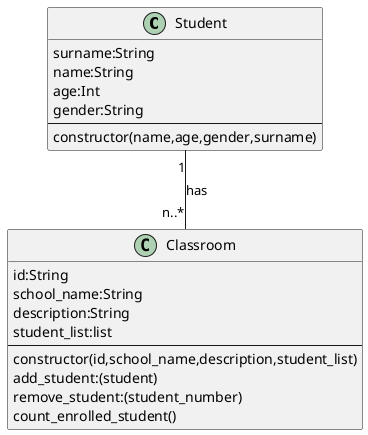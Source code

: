 @startuml es14
Student "1" -- "n..*" Classroom:has
class Student{
    surname:String
    name:String
    age:Int
    gender:String
    --
    constructor(name,age,gender,surname)
}
class Classroom{
    id:String
    school_name:String
    description:String
    student_list:list
    --
    constructor(id,school_name,description,student_list)
    add_student:(student)
    remove_student:(student_number) 
    count_enrolled_student()
}
@enduml
